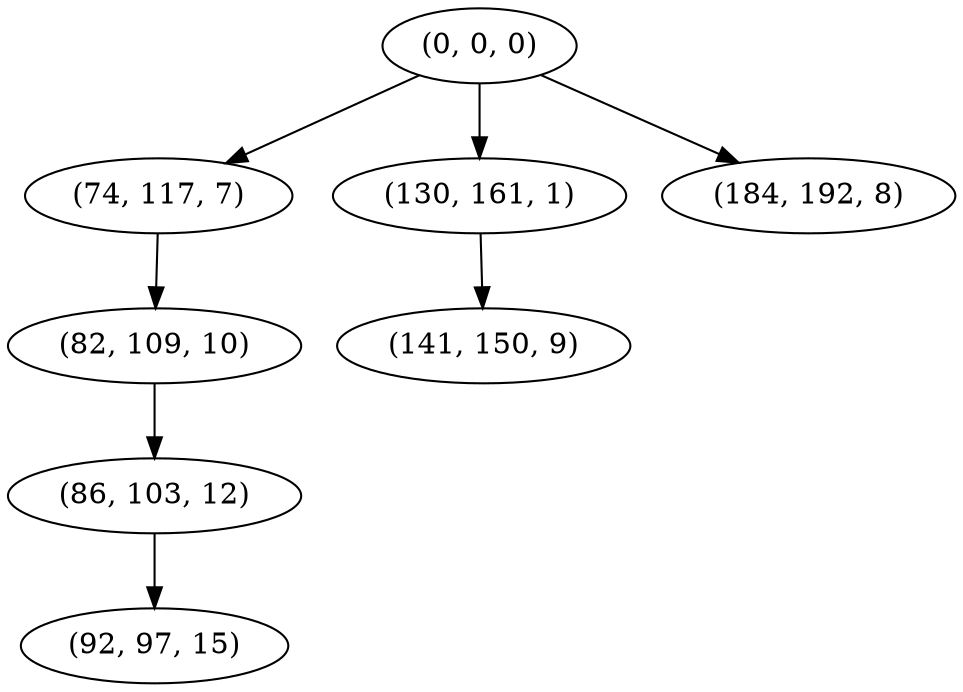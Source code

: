 digraph tree {
    "(0, 0, 0)";
    "(74, 117, 7)";
    "(82, 109, 10)";
    "(86, 103, 12)";
    "(92, 97, 15)";
    "(130, 161, 1)";
    "(141, 150, 9)";
    "(184, 192, 8)";
    "(0, 0, 0)" -> "(74, 117, 7)";
    "(0, 0, 0)" -> "(130, 161, 1)";
    "(0, 0, 0)" -> "(184, 192, 8)";
    "(74, 117, 7)" -> "(82, 109, 10)";
    "(82, 109, 10)" -> "(86, 103, 12)";
    "(86, 103, 12)" -> "(92, 97, 15)";
    "(130, 161, 1)" -> "(141, 150, 9)";
}
